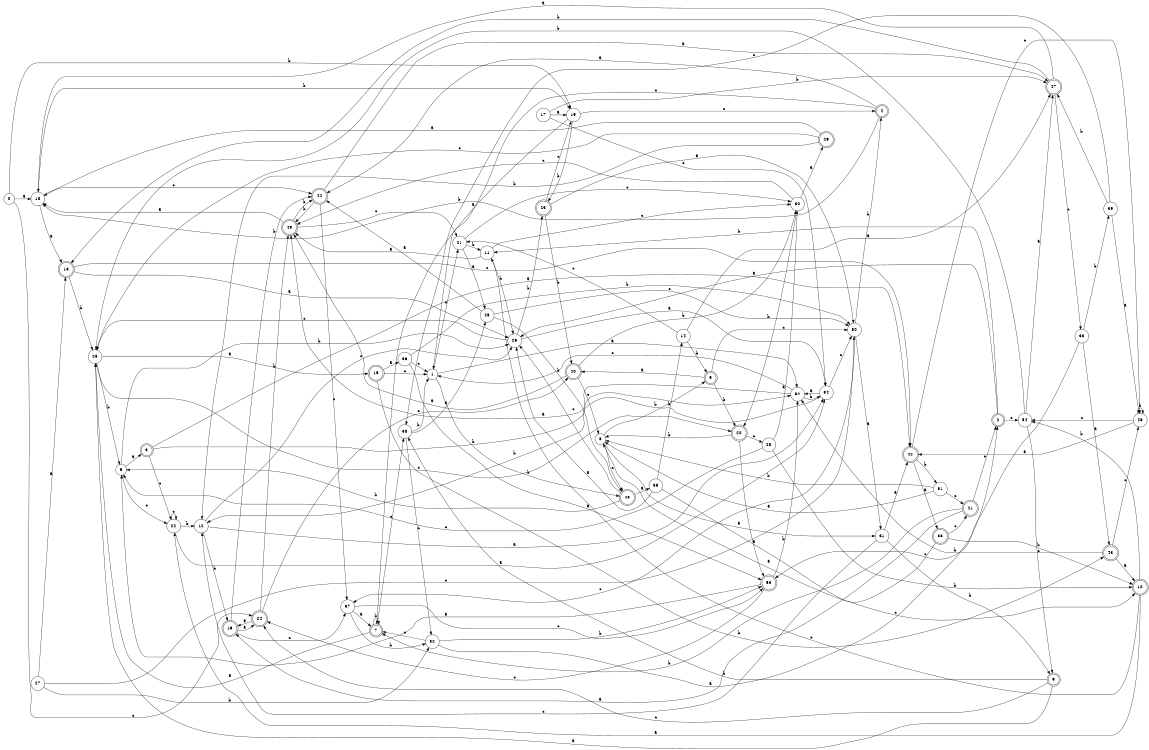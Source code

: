 digraph n45_10 {
__start0 [label="" shape="none"];

rankdir=LR;
size="8,5";

s0 [style="filled", color="black", fillcolor="white" shape="circle", label="0"];
s1 [style="filled", color="black", fillcolor="white" shape="circle", label="1"];
s2 [style="rounded,filled", color="black", fillcolor="white" shape="doublecircle", label="2"];
s3 [style="rounded,filled", color="black", fillcolor="white" shape="doublecircle", label="3"];
s4 [style="rounded,filled", color="black", fillcolor="white" shape="doublecircle", label="4"];
s5 [style="rounded,filled", color="black", fillcolor="white" shape="doublecircle", label="5"];
s6 [style="filled", color="black", fillcolor="white" shape="circle", label="6"];
s7 [style="rounded,filled", color="black", fillcolor="white" shape="doublecircle", label="7"];
s8 [style="filled", color="black", fillcolor="white" shape="circle", label="8"];
s9 [style="rounded,filled", color="black", fillcolor="white" shape="doublecircle", label="9"];
s10 [style="rounded,filled", color="black", fillcolor="white" shape="doublecircle", label="10"];
s11 [style="filled", color="black", fillcolor="white" shape="circle", label="11"];
s12 [style="filled", color="black", fillcolor="white" shape="circle", label="12"];
s13 [style="rounded,filled", color="black", fillcolor="white" shape="doublecircle", label="13"];
s14 [style="filled", color="black", fillcolor="white" shape="circle", label="14"];
s15 [style="rounded,filled", color="black", fillcolor="white" shape="doublecircle", label="15"];
s16 [style="rounded,filled", color="black", fillcolor="white" shape="doublecircle", label="16"];
s17 [style="filled", color="black", fillcolor="white" shape="circle", label="17"];
s18 [style="filled", color="black", fillcolor="white" shape="circle", label="18"];
s19 [style="filled", color="black", fillcolor="white" shape="circle", label="19"];
s20 [style="rounded,filled", color="black", fillcolor="white" shape="doublecircle", label="20"];
s21 [style="filled", color="black", fillcolor="white" shape="circle", label="21"];
s22 [style="filled", color="black", fillcolor="white" shape="circle", label="22"];
s23 [style="rounded,filled", color="black", fillcolor="white" shape="doublecircle", label="23"];
s24 [style="rounded,filled", color="black", fillcolor="white" shape="doublecircle", label="24"];
s25 [style="filled", color="black", fillcolor="white" shape="circle", label="25"];
s26 [style="filled", color="black", fillcolor="white" shape="circle", label="26"];
s27 [style="filled", color="black", fillcolor="white" shape="circle", label="27"];
s28 [style="filled", color="black", fillcolor="white" shape="circle", label="28"];
s29 [style="rounded,filled", color="black", fillcolor="white" shape="doublecircle", label="29"];
s30 [style="filled", color="black", fillcolor="white" shape="circle", label="30"];
s31 [style="filled", color="black", fillcolor="white" shape="circle", label="31"];
s32 [style="filled", color="black", fillcolor="white" shape="circle", label="32"];
s33 [style="filled", color="black", fillcolor="white" shape="circle", label="33"];
s34 [style="filled", color="black", fillcolor="white" shape="circle", label="34"];
s35 [style="rounded,filled", color="black", fillcolor="white" shape="doublecircle", label="35"];
s36 [style="filled", color="black", fillcolor="white" shape="circle", label="36"];
s37 [style="filled", color="black", fillcolor="white" shape="circle", label="37"];
s38 [style="filled", color="black", fillcolor="white" shape="circle", label="38"];
s39 [style="filled", color="black", fillcolor="white" shape="circle", label="39"];
s40 [style="rounded,filled", color="black", fillcolor="white" shape="doublecircle", label="40"];
s41 [style="rounded,filled", color="black", fillcolor="white" shape="doublecircle", label="41"];
s42 [style="rounded,filled", color="black", fillcolor="white" shape="doublecircle", label="42"];
s43 [style="rounded,filled", color="black", fillcolor="white" shape="doublecircle", label="43"];
s44 [style="rounded,filled", color="black", fillcolor="white" shape="doublecircle", label="44"];
s45 [style="filled", color="black", fillcolor="white" shape="circle", label="45"];
s46 [style="filled", color="black", fillcolor="white" shape="circle", label="46"];
s47 [style="rounded,filled", color="black", fillcolor="white" shape="doublecircle", label="47"];
s48 [style="rounded,filled", color="black", fillcolor="white" shape="doublecircle", label="48"];
s49 [style="rounded,filled", color="black", fillcolor="white" shape="doublecircle", label="49"];
s50 [style="filled", color="black", fillcolor="white" shape="circle", label="50"];
s51 [style="filled", color="black", fillcolor="white" shape="circle", label="51"];
s52 [style="filled", color="black", fillcolor="white" shape="circle", label="52"];
s53 [style="rounded,filled", color="black", fillcolor="white" shape="doublecircle", label="53"];
s54 [style="filled", color="black", fillcolor="white" shape="circle", label="54"];
s55 [style="filled", color="black", fillcolor="white" shape="circle", label="55"];
s0 -> s18 [label="a"];
s0 -> s19 [label="b"];
s0 -> s24 [label="c"];
s1 -> s52 [label="a"];
s1 -> s48 [label="b"];
s1 -> s21 [label="c"];
s2 -> s26 [label="a"];
s2 -> s11 [label="b"];
s2 -> s54 [label="c"];
s3 -> s42 [label="a"];
s3 -> s52 [label="b"];
s3 -> s22 [label="c"];
s4 -> s44 [label="a"];
s4 -> s18 [label="b"];
s4 -> s1 [label="c"];
s5 -> s40 [label="a"];
s5 -> s20 [label="b"];
s5 -> s50 [label="c"];
s6 -> s3 [label="a"];
s6 -> s26 [label="b"];
s6 -> s22 [label="c"];
s7 -> s25 [label="a"];
s7 -> s7 [label="b"];
s7 -> s38 [label="c"];
s8 -> s31 [label="a"];
s8 -> s5 [label="b"];
s8 -> s48 [label="c"];
s9 -> s25 [label="a"];
s9 -> s38 [label="b"];
s9 -> s24 [label="c"];
s10 -> s22 [label="a"];
s10 -> s54 [label="b"];
s10 -> s11 [label="c"];
s11 -> s49 [label="a"];
s11 -> s26 [label="b"];
s11 -> s30 [label="c"];
s12 -> s34 [label="a"];
s12 -> s16 [label="b"];
s12 -> s26 [label="c"];
s13 -> s26 [label="a"];
s13 -> s25 [label="b"];
s13 -> s42 [label="c"];
s14 -> s47 [label="a"];
s14 -> s5 [label="b"];
s14 -> s21 [label="c"];
s15 -> s36 [label="a"];
s15 -> s43 [label="b"];
s15 -> s1 [label="c"];
s16 -> s24 [label="a"];
s16 -> s44 [label="b"];
s16 -> s37 [label="c"];
s17 -> s19 [label="a"];
s17 -> s47 [label="b"];
s17 -> s34 [label="c"];
s18 -> s13 [label="a"];
s18 -> s19 [label="b"];
s18 -> s44 [label="c"];
s19 -> s7 [label="a"];
s19 -> s23 [label="b"];
s19 -> s4 [label="c"];
s20 -> s53 [label="a"];
s20 -> s8 [label="b"];
s20 -> s28 [label="c"];
s21 -> s45 [label="a"];
s21 -> s11 [label="b"];
s21 -> s30 [label="c"];
s22 -> s34 [label="a"];
s22 -> s12 [label="b"];
s22 -> s22 [label="c"];
s23 -> s50 [label="a"];
s23 -> s40 [label="b"];
s23 -> s19 [label="c"];
s24 -> s16 [label="a"];
s24 -> s49 [label="b"];
s24 -> s40 [label="c"];
s25 -> s15 [label="a"];
s25 -> s6 [label="b"];
s25 -> s20 [label="c"];
s26 -> s34 [label="a"];
s26 -> s23 [label="b"];
s26 -> s25 [label="c"];
s27 -> s13 [label="a"];
s27 -> s32 [label="b"];
s27 -> s50 [label="c"];
s28 -> s30 [label="a"];
s28 -> s10 [label="b"];
s28 -> s6 [label="c"];
s29 -> s18 [label="a"];
s29 -> s12 [label="b"];
s29 -> s25 [label="c"];
s30 -> s29 [label="a"];
s30 -> s20 [label="b"];
s30 -> s49 [label="c"];
s31 -> s42 [label="a"];
s31 -> s9 [label="b"];
s31 -> s12 [label="c"];
s32 -> s2 [label="a"];
s32 -> s53 [label="b"];
s32 -> s7 [label="c"];
s33 -> s43 [label="a"];
s33 -> s39 [label="b"];
s33 -> s53 [label="c"];
s34 -> s52 [label="a"];
s34 -> s12 [label="b"];
s34 -> s50 [label="c"];
s35 -> s8 [label="a"];
s35 -> s10 [label="b"];
s35 -> s41 [label="c"];
s36 -> s53 [label="a"];
s36 -> s50 [label="b"];
s36 -> s1 [label="c"];
s37 -> s7 [label="a"];
s37 -> s32 [label="b"];
s37 -> s53 [label="c"];
s38 -> s45 [label="a"];
s38 -> s1 [label="b"];
s38 -> s32 [label="c"];
s39 -> s46 [label="a"];
s39 -> s47 [label="b"];
s39 -> s38 [label="c"];
s40 -> s49 [label="a"];
s40 -> s30 [label="b"];
s40 -> s8 [label="c"];
s41 -> s16 [label="a"];
s41 -> s7 [label="b"];
s41 -> s2 [label="c"];
s42 -> s35 [label="a"];
s42 -> s51 [label="b"];
s42 -> s46 [label="c"];
s43 -> s10 [label="a"];
s43 -> s52 [label="b"];
s43 -> s46 [label="c"];
s44 -> s47 [label="a"];
s44 -> s49 [label="b"];
s44 -> s37 [label="c"];
s45 -> s44 [label="a"];
s45 -> s48 [label="b"];
s45 -> s50 [label="c"];
s46 -> s42 [label="a"];
s46 -> s46 [label="b"];
s46 -> s54 [label="c"];
s47 -> s18 [label="a"];
s47 -> s13 [label="b"];
s47 -> s33 [label="c"];
s48 -> s55 [label="a"];
s48 -> s6 [label="b"];
s48 -> s26 [label="c"];
s49 -> s18 [label="a"];
s49 -> s44 [label="b"];
s49 -> s21 [label="c"];
s50 -> s31 [label="a"];
s50 -> s4 [label="b"];
s50 -> s37 [label="c"];
s51 -> s8 [label="a"];
s51 -> s8 [label="b"];
s51 -> s41 [label="c"];
s52 -> s49 [label="a"];
s52 -> s34 [label="b"];
s52 -> s1 [label="c"];
s53 -> s6 [label="a"];
s53 -> s52 [label="b"];
s53 -> s24 [label="c"];
s54 -> s47 [label="a"];
s54 -> s25 [label="b"];
s54 -> s9 [label="c"];
s55 -> s26 [label="a"];
s55 -> s14 [label="b"];
s55 -> s10 [label="c"];

}